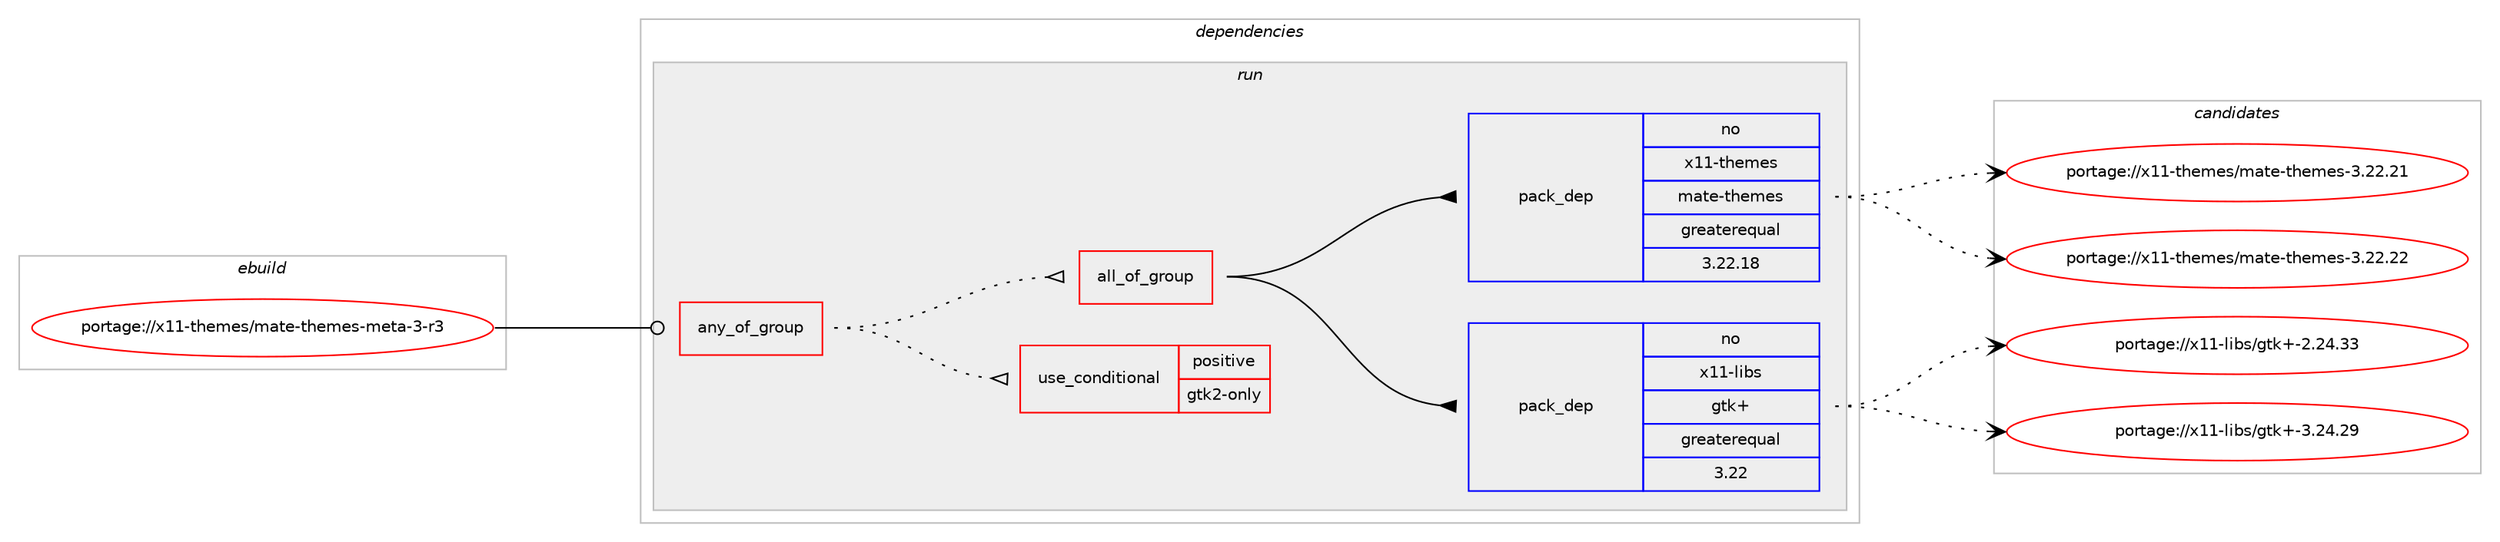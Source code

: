 digraph prolog {

# *************
# Graph options
# *************

newrank=true;
concentrate=true;
compound=true;
graph [rankdir=LR,fontname=Helvetica,fontsize=10,ranksep=1.5];#, ranksep=2.5, nodesep=0.2];
edge  [arrowhead=vee];
node  [fontname=Helvetica,fontsize=10];

# **********
# The ebuild
# **********

subgraph cluster_leftcol {
color=gray;
rank=same;
label=<<i>ebuild</i>>;
id [label="portage://x11-themes/mate-themes-meta-3-r3", color=red, width=4, href="../x11-themes/mate-themes-meta-3-r3.svg"];
}

# ****************
# The dependencies
# ****************

subgraph cluster_midcol {
color=gray;
label=<<i>dependencies</i>>;
subgraph cluster_compile {
fillcolor="#eeeeee";
style=filled;
label=<<i>compile</i>>;
}
subgraph cluster_compileandrun {
fillcolor="#eeeeee";
style=filled;
label=<<i>compile and run</i>>;
}
subgraph cluster_run {
fillcolor="#eeeeee";
style=filled;
label=<<i>run</i>>;
subgraph any17 {
dependency887 [label=<<TABLE BORDER="0" CELLBORDER="1" CELLSPACING="0" CELLPADDING="4"><TR><TD CELLPADDING="10">any_of_group</TD></TR></TABLE>>, shape=none, color=red];subgraph cond454 {
dependency888 [label=<<TABLE BORDER="0" CELLBORDER="1" CELLSPACING="0" CELLPADDING="4"><TR><TD ROWSPAN="3" CELLPADDING="10">use_conditional</TD></TR><TR><TD>positive</TD></TR><TR><TD>gtk2-only</TD></TR></TABLE>>, shape=none, color=red];
# *** BEGIN UNKNOWN DEPENDENCY TYPE (TODO) ***
# dependency888 -> package_dependency(portage://x11-themes/mate-themes-meta-3-r3,run,strong,x11-libs,gtk+,none,[,,],[slot(3)],[])
# *** END UNKNOWN DEPENDENCY TYPE (TODO) ***

# *** BEGIN UNKNOWN DEPENDENCY TYPE (TODO) ***
# dependency888 -> package_dependency(portage://x11-themes/mate-themes-meta-3-r3,run,no,x11-themes,mate-themes,none,[,,],[slot(0)],[])
# *** END UNKNOWN DEPENDENCY TYPE (TODO) ***

}
dependency887:e -> dependency888:w [weight=20,style="dotted",arrowhead="oinv"];
subgraph all1 {
dependency889 [label=<<TABLE BORDER="0" CELLBORDER="1" CELLSPACING="0" CELLPADDING="4"><TR><TD CELLPADDING="10">all_of_group</TD></TR></TABLE>>, shape=none, color=red];subgraph pack418 {
dependency890 [label=<<TABLE BORDER="0" CELLBORDER="1" CELLSPACING="0" CELLPADDING="4" WIDTH="220"><TR><TD ROWSPAN="6" CELLPADDING="30">pack_dep</TD></TR><TR><TD WIDTH="110">no</TD></TR><TR><TD>x11-libs</TD></TR><TR><TD>gtk+</TD></TR><TR><TD>greaterequal</TD></TR><TR><TD>3.22</TD></TR></TABLE>>, shape=none, color=blue];
}
dependency889:e -> dependency890:w [weight=20,style="solid",arrowhead="inv"];
subgraph pack419 {
dependency891 [label=<<TABLE BORDER="0" CELLBORDER="1" CELLSPACING="0" CELLPADDING="4" WIDTH="220"><TR><TD ROWSPAN="6" CELLPADDING="30">pack_dep</TD></TR><TR><TD WIDTH="110">no</TD></TR><TR><TD>x11-themes</TD></TR><TR><TD>mate-themes</TD></TR><TR><TD>greaterequal</TD></TR><TR><TD>3.22.18</TD></TR></TABLE>>, shape=none, color=blue];
}
dependency889:e -> dependency891:w [weight=20,style="solid",arrowhead="inv"];
}
dependency887:e -> dependency889:w [weight=20,style="dotted",arrowhead="oinv"];
}
id:e -> dependency887:w [weight=20,style="solid",arrowhead="odot"];
}
}

# **************
# The candidates
# **************

subgraph cluster_choices {
rank=same;
color=gray;
label=<<i>candidates</i>>;

subgraph choice418 {
color=black;
nodesep=1;
choice1204949451081059811547103116107434550465052465151 [label="portage://x11-libs/gtk+-2.24.33", color=red, width=4,href="../x11-libs/gtk+-2.24.33.svg"];
choice1204949451081059811547103116107434551465052465057 [label="portage://x11-libs/gtk+-3.24.29", color=red, width=4,href="../x11-libs/gtk+-3.24.29.svg"];
dependency890:e -> choice1204949451081059811547103116107434550465052465151:w [style=dotted,weight="100"];
dependency890:e -> choice1204949451081059811547103116107434551465052465057:w [style=dotted,weight="100"];
}
subgraph choice419 {
color=black;
nodesep=1;
choice1204949451161041011091011154710997116101451161041011091011154551465050465049 [label="portage://x11-themes/mate-themes-3.22.21", color=red, width=4,href="../x11-themes/mate-themes-3.22.21.svg"];
choice1204949451161041011091011154710997116101451161041011091011154551465050465050 [label="portage://x11-themes/mate-themes-3.22.22", color=red, width=4,href="../x11-themes/mate-themes-3.22.22.svg"];
dependency891:e -> choice1204949451161041011091011154710997116101451161041011091011154551465050465049:w [style=dotted,weight="100"];
dependency891:e -> choice1204949451161041011091011154710997116101451161041011091011154551465050465050:w [style=dotted,weight="100"];
}
}

}
